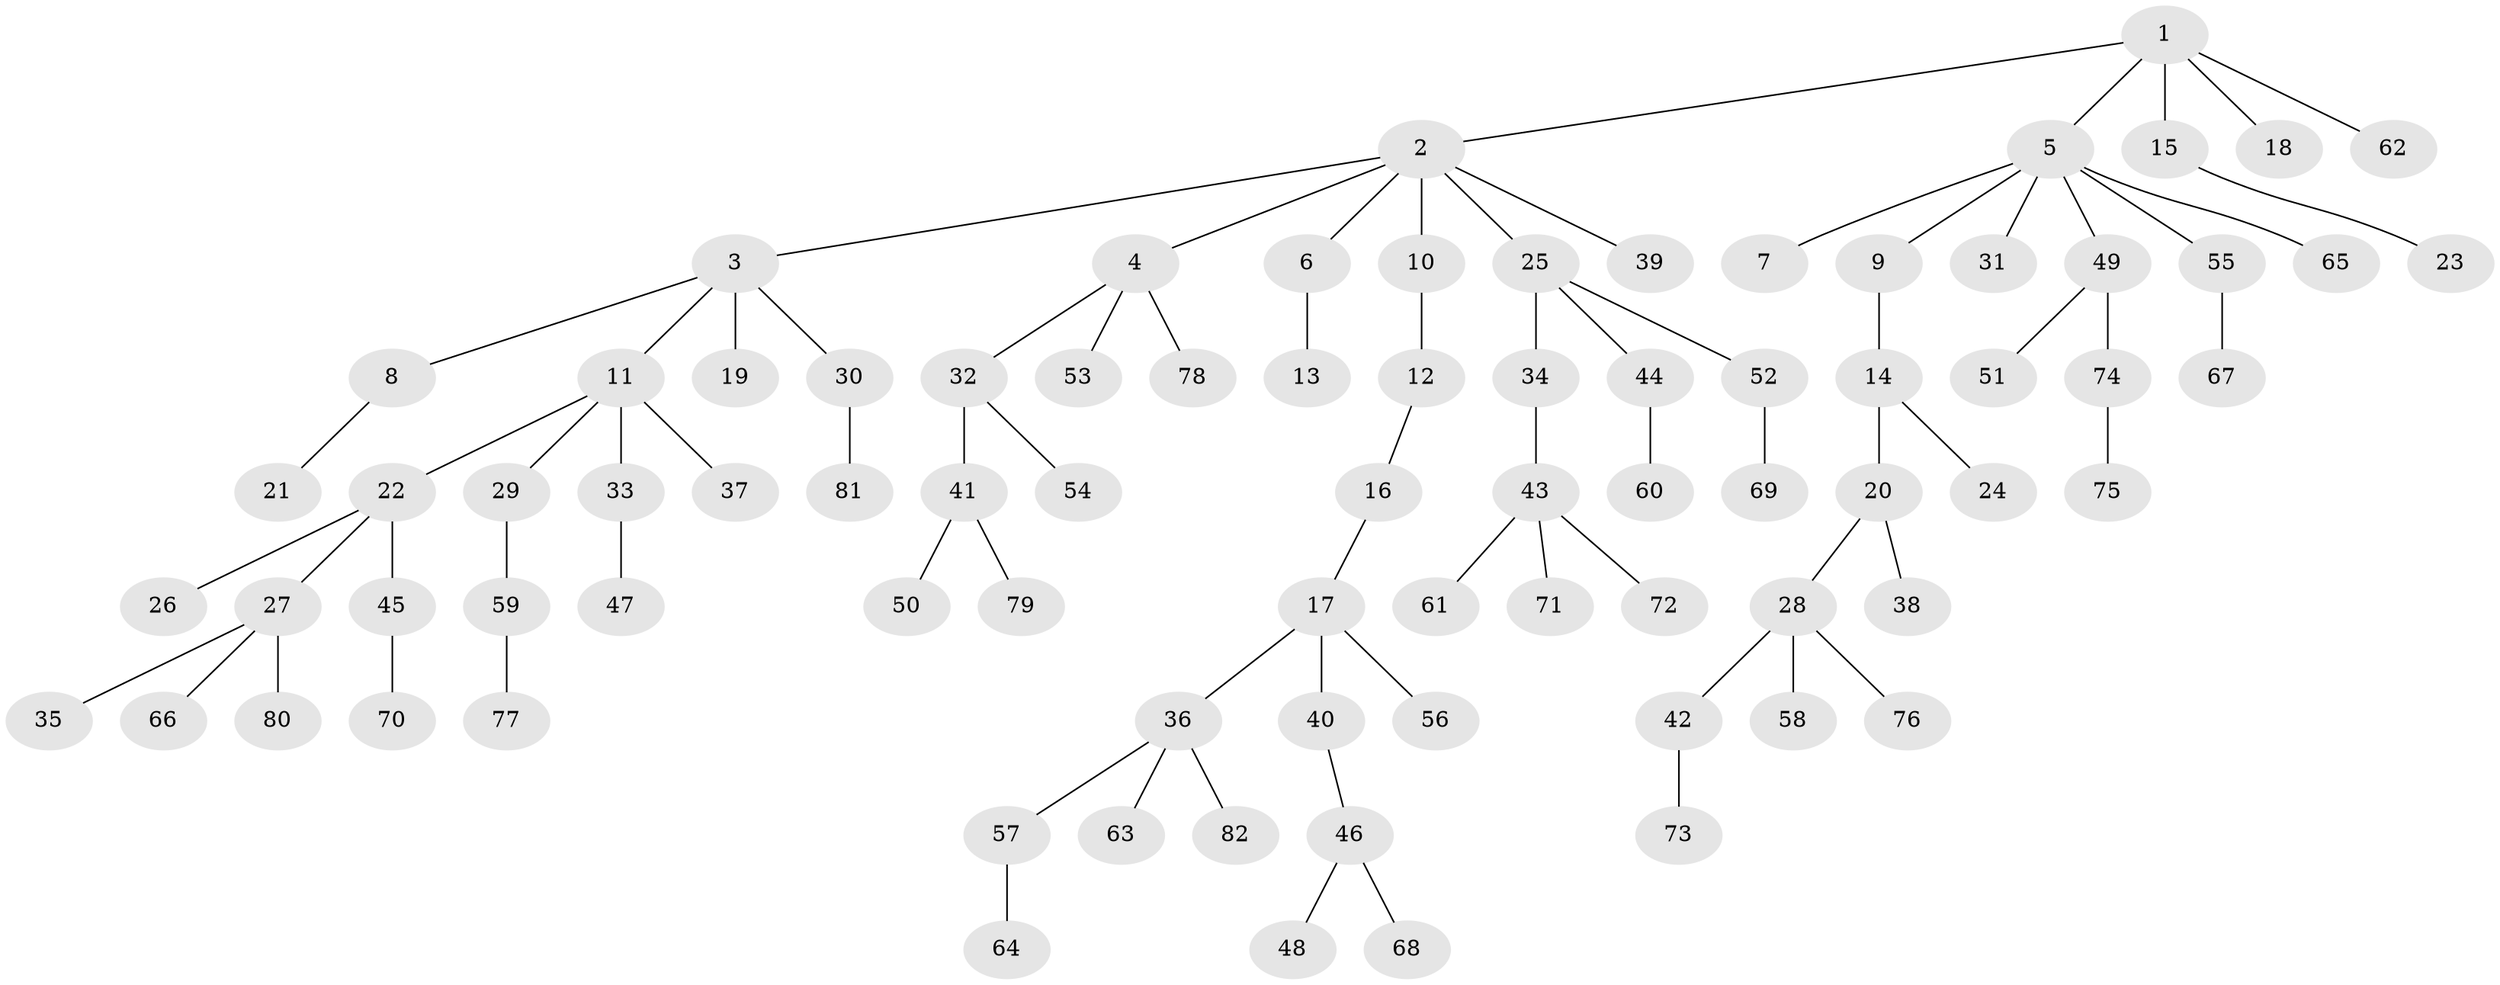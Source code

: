 // coarse degree distribution, {4: 0.08, 6: 0.04, 3: 0.12, 1: 0.48, 2: 0.28}
// Generated by graph-tools (version 1.1) at 2025/52/03/04/25 22:52:03]
// undirected, 82 vertices, 81 edges
graph export_dot {
  node [color=gray90,style=filled];
  1;
  2;
  3;
  4;
  5;
  6;
  7;
  8;
  9;
  10;
  11;
  12;
  13;
  14;
  15;
  16;
  17;
  18;
  19;
  20;
  21;
  22;
  23;
  24;
  25;
  26;
  27;
  28;
  29;
  30;
  31;
  32;
  33;
  34;
  35;
  36;
  37;
  38;
  39;
  40;
  41;
  42;
  43;
  44;
  45;
  46;
  47;
  48;
  49;
  50;
  51;
  52;
  53;
  54;
  55;
  56;
  57;
  58;
  59;
  60;
  61;
  62;
  63;
  64;
  65;
  66;
  67;
  68;
  69;
  70;
  71;
  72;
  73;
  74;
  75;
  76;
  77;
  78;
  79;
  80;
  81;
  82;
  1 -- 2;
  1 -- 5;
  1 -- 15;
  1 -- 18;
  1 -- 62;
  2 -- 3;
  2 -- 4;
  2 -- 6;
  2 -- 10;
  2 -- 25;
  2 -- 39;
  3 -- 8;
  3 -- 11;
  3 -- 19;
  3 -- 30;
  4 -- 32;
  4 -- 53;
  4 -- 78;
  5 -- 7;
  5 -- 9;
  5 -- 31;
  5 -- 49;
  5 -- 55;
  5 -- 65;
  6 -- 13;
  8 -- 21;
  9 -- 14;
  10 -- 12;
  11 -- 22;
  11 -- 29;
  11 -- 33;
  11 -- 37;
  12 -- 16;
  14 -- 20;
  14 -- 24;
  15 -- 23;
  16 -- 17;
  17 -- 36;
  17 -- 40;
  17 -- 56;
  20 -- 28;
  20 -- 38;
  22 -- 26;
  22 -- 27;
  22 -- 45;
  25 -- 34;
  25 -- 44;
  25 -- 52;
  27 -- 35;
  27 -- 66;
  27 -- 80;
  28 -- 42;
  28 -- 58;
  28 -- 76;
  29 -- 59;
  30 -- 81;
  32 -- 41;
  32 -- 54;
  33 -- 47;
  34 -- 43;
  36 -- 57;
  36 -- 63;
  36 -- 82;
  40 -- 46;
  41 -- 50;
  41 -- 79;
  42 -- 73;
  43 -- 61;
  43 -- 71;
  43 -- 72;
  44 -- 60;
  45 -- 70;
  46 -- 48;
  46 -- 68;
  49 -- 51;
  49 -- 74;
  52 -- 69;
  55 -- 67;
  57 -- 64;
  59 -- 77;
  74 -- 75;
}
